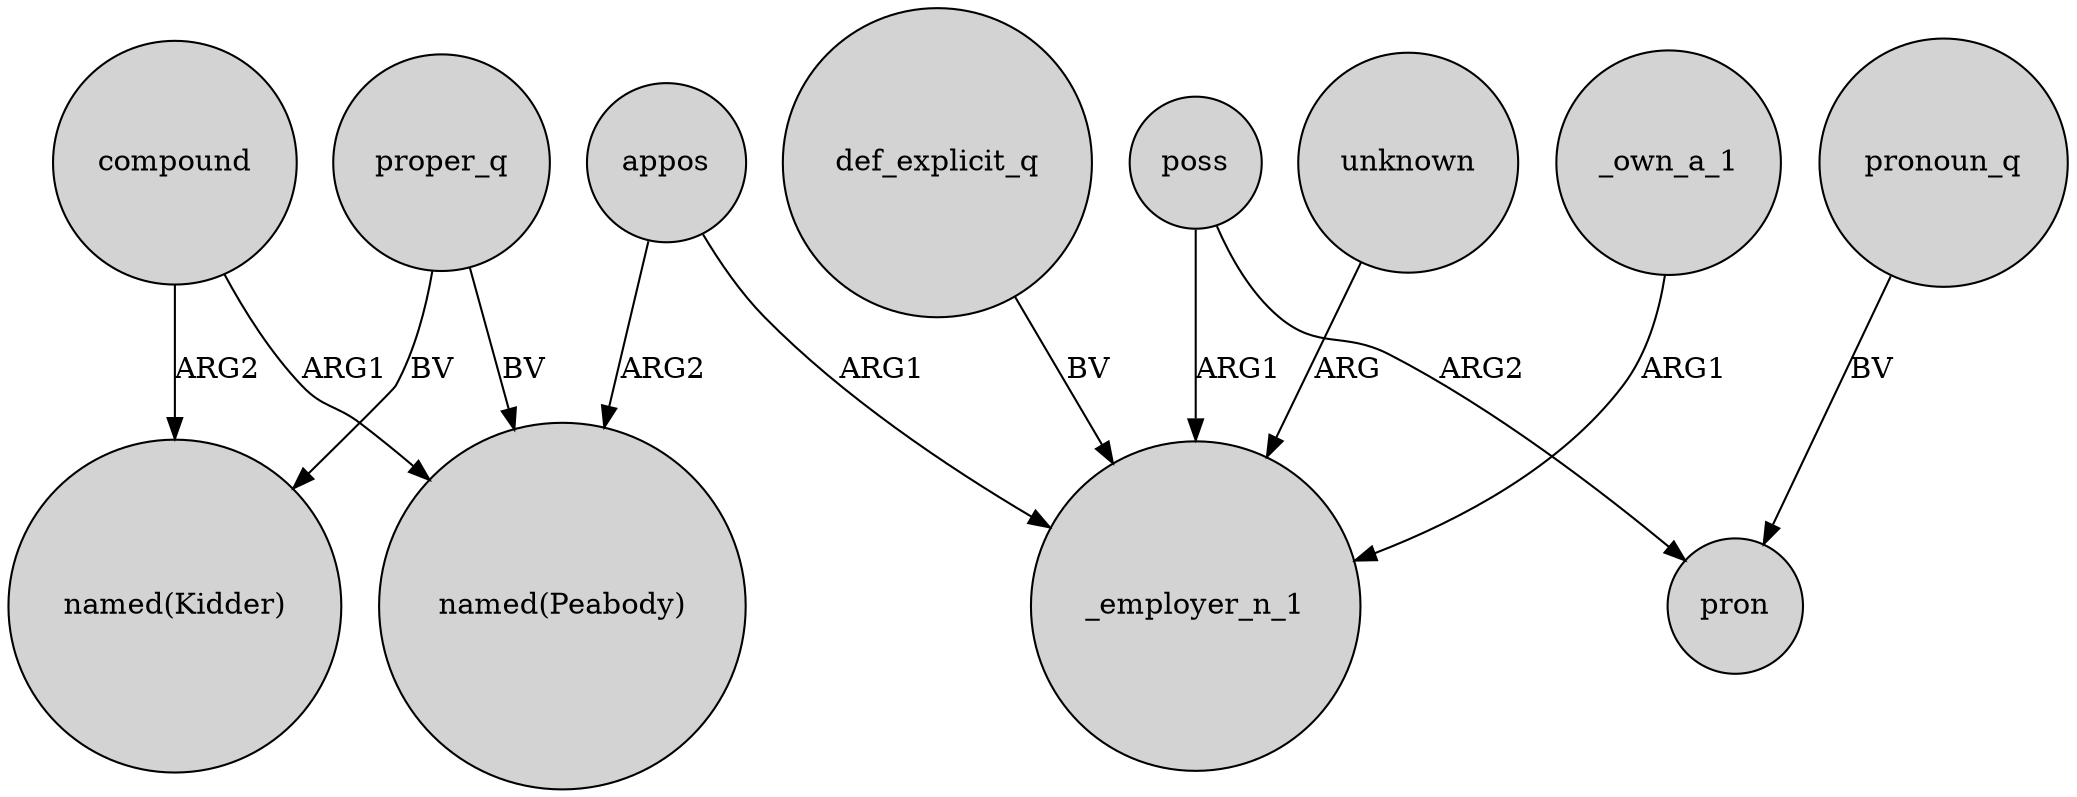 digraph {
	node [shape=circle style=filled]
	compound -> "named(Kidder)" [label=ARG2]
	def_explicit_q -> _employer_n_1 [label=BV]
	appos -> "named(Peabody)" [label=ARG2]
	proper_q -> "named(Peabody)" [label=BV]
	compound -> "named(Peabody)" [label=ARG1]
	appos -> _employer_n_1 [label=ARG1]
	poss -> pron [label=ARG2]
	pronoun_q -> pron [label=BV]
	proper_q -> "named(Kidder)" [label=BV]
	unknown -> _employer_n_1 [label=ARG]
	_own_a_1 -> _employer_n_1 [label=ARG1]
	poss -> _employer_n_1 [label=ARG1]
}
